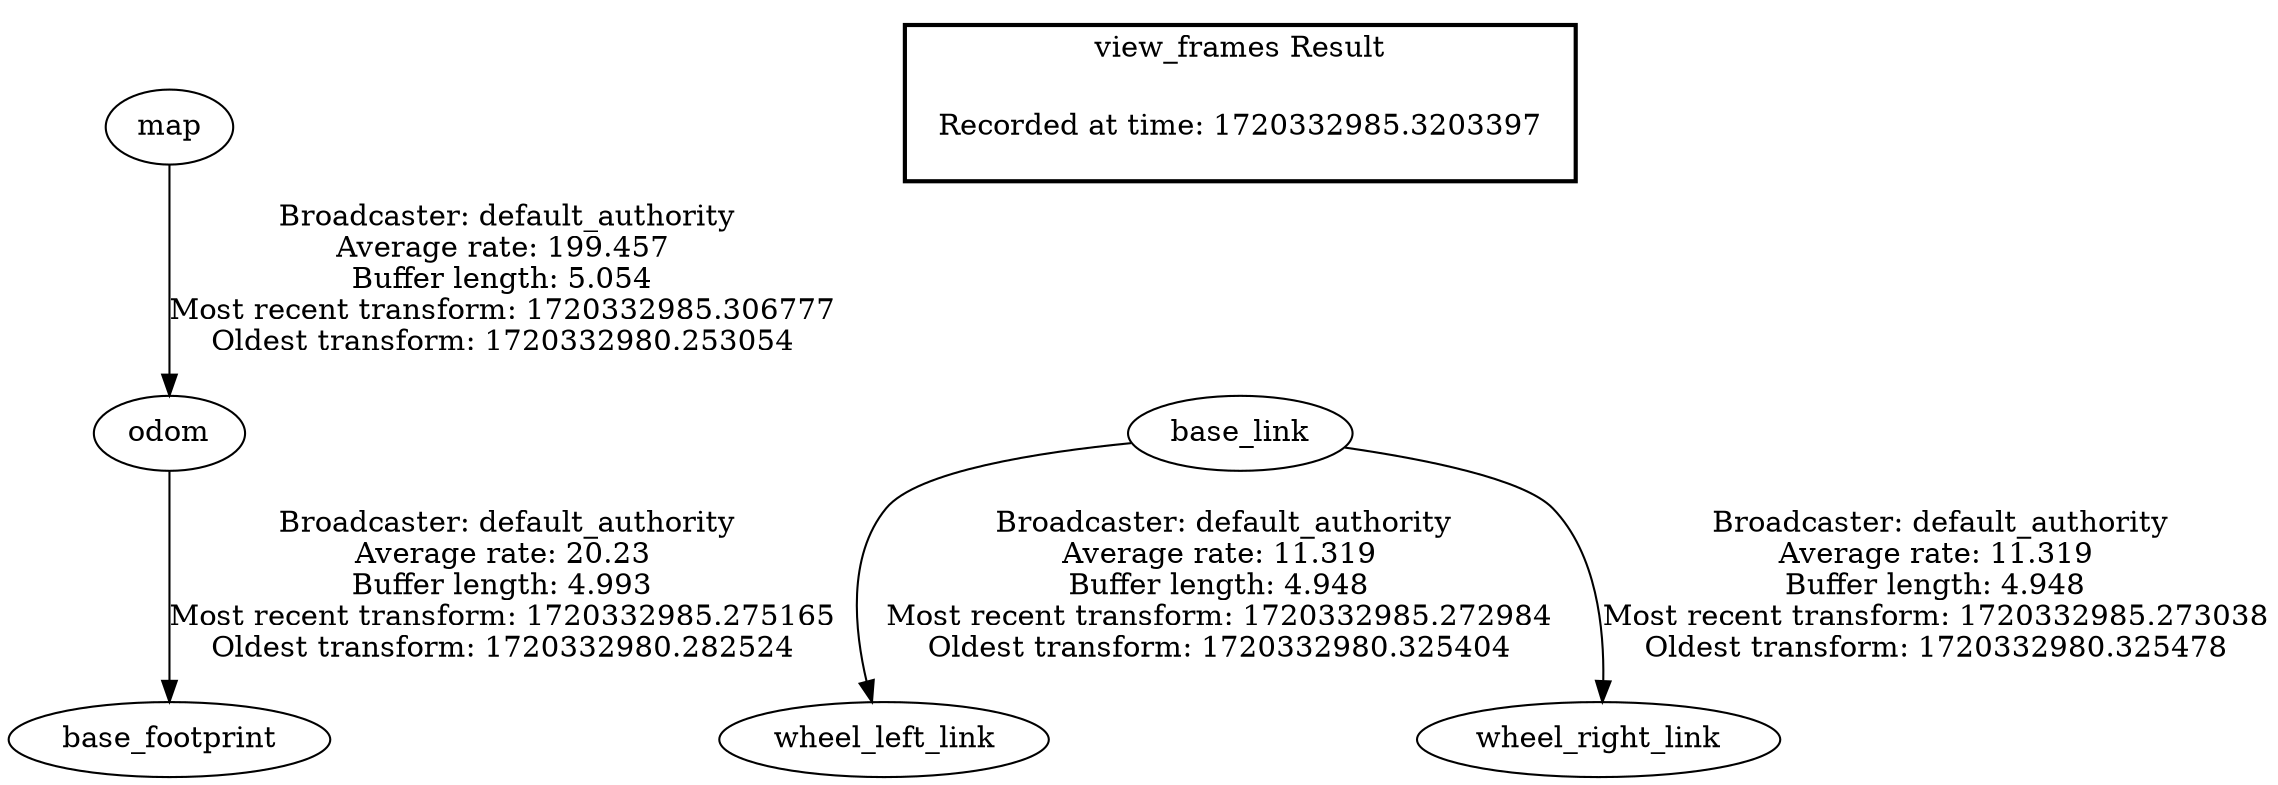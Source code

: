 digraph G {
"map" -> "odom"[label=" Broadcaster: default_authority\nAverage rate: 199.457\nBuffer length: 5.054\nMost recent transform: 1720332985.306777\nOldest transform: 1720332980.253054\n"];
"odom" -> "base_footprint"[label=" Broadcaster: default_authority\nAverage rate: 20.23\nBuffer length: 4.993\nMost recent transform: 1720332985.275165\nOldest transform: 1720332980.282524\n"];
"base_link" -> "wheel_left_link"[label=" Broadcaster: default_authority\nAverage rate: 11.319\nBuffer length: 4.948\nMost recent transform: 1720332985.272984\nOldest transform: 1720332980.325404\n"];
"base_link" -> "wheel_right_link"[label=" Broadcaster: default_authority\nAverage rate: 11.319\nBuffer length: 4.948\nMost recent transform: 1720332985.273038\nOldest transform: 1720332980.325478\n"];
edge [style=invis];
 subgraph cluster_legend { style=bold; color=black; label ="view_frames Result";
"Recorded at time: 1720332985.3203397"[ shape=plaintext ] ;
}->"base_link";
}